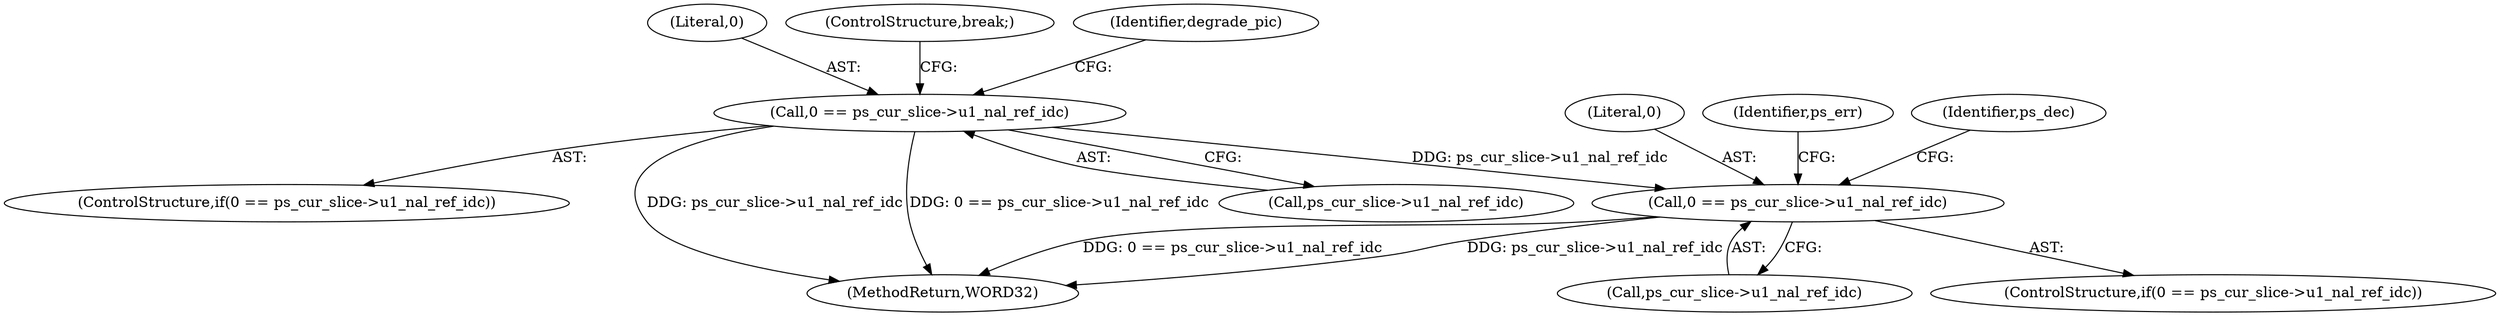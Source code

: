 digraph "0_Android_e629194c62a9a129ce378e08cb1059a8a53f1795_2@pointer" {
"1000413" [label="(Call,0 == ps_cur_slice->u1_nal_ref_idc)"];
"1000388" [label="(Call,0 == ps_cur_slice->u1_nal_ref_idc)"];
"1000390" [label="(Call,ps_cur_slice->u1_nal_ref_idc)"];
"1000389" [label="(Literal,0)"];
"1002052" [label="(MethodReturn,WORD32)"];
"1000422" [label="(Identifier,ps_dec)"];
"1000397" [label="(ControlStructure,break;)"];
"1000414" [label="(Literal,0)"];
"1000395" [label="(Identifier,degrade_pic)"];
"1000450" [label="(Identifier,ps_err)"];
"1000413" [label="(Call,0 == ps_cur_slice->u1_nal_ref_idc)"];
"1000387" [label="(ControlStructure,if(0 == ps_cur_slice->u1_nal_ref_idc))"];
"1000388" [label="(Call,0 == ps_cur_slice->u1_nal_ref_idc)"];
"1000412" [label="(ControlStructure,if(0 == ps_cur_slice->u1_nal_ref_idc))"];
"1000415" [label="(Call,ps_cur_slice->u1_nal_ref_idc)"];
"1000413" -> "1000412"  [label="AST: "];
"1000413" -> "1000415"  [label="CFG: "];
"1000414" -> "1000413"  [label="AST: "];
"1000415" -> "1000413"  [label="AST: "];
"1000422" -> "1000413"  [label="CFG: "];
"1000450" -> "1000413"  [label="CFG: "];
"1000413" -> "1002052"  [label="DDG: 0 == ps_cur_slice->u1_nal_ref_idc"];
"1000413" -> "1002052"  [label="DDG: ps_cur_slice->u1_nal_ref_idc"];
"1000388" -> "1000413"  [label="DDG: ps_cur_slice->u1_nal_ref_idc"];
"1000388" -> "1000387"  [label="AST: "];
"1000388" -> "1000390"  [label="CFG: "];
"1000389" -> "1000388"  [label="AST: "];
"1000390" -> "1000388"  [label="AST: "];
"1000395" -> "1000388"  [label="CFG: "];
"1000397" -> "1000388"  [label="CFG: "];
"1000388" -> "1002052"  [label="DDG: 0 == ps_cur_slice->u1_nal_ref_idc"];
"1000388" -> "1002052"  [label="DDG: ps_cur_slice->u1_nal_ref_idc"];
}
